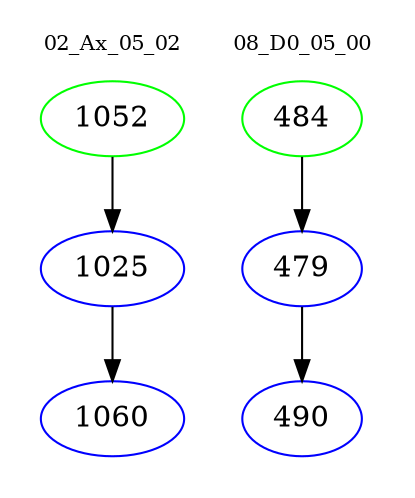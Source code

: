 digraph{
subgraph cluster_0 {
color = white
label = "02_Ax_05_02";
fontsize=10;
T0_1052 [label="1052", color="green"]
T0_1052 -> T0_1025 [color="black"]
T0_1025 [label="1025", color="blue"]
T0_1025 -> T0_1060 [color="black"]
T0_1060 [label="1060", color="blue"]
}
subgraph cluster_1 {
color = white
label = "08_D0_05_00";
fontsize=10;
T1_484 [label="484", color="green"]
T1_484 -> T1_479 [color="black"]
T1_479 [label="479", color="blue"]
T1_479 -> T1_490 [color="black"]
T1_490 [label="490", color="blue"]
}
}
